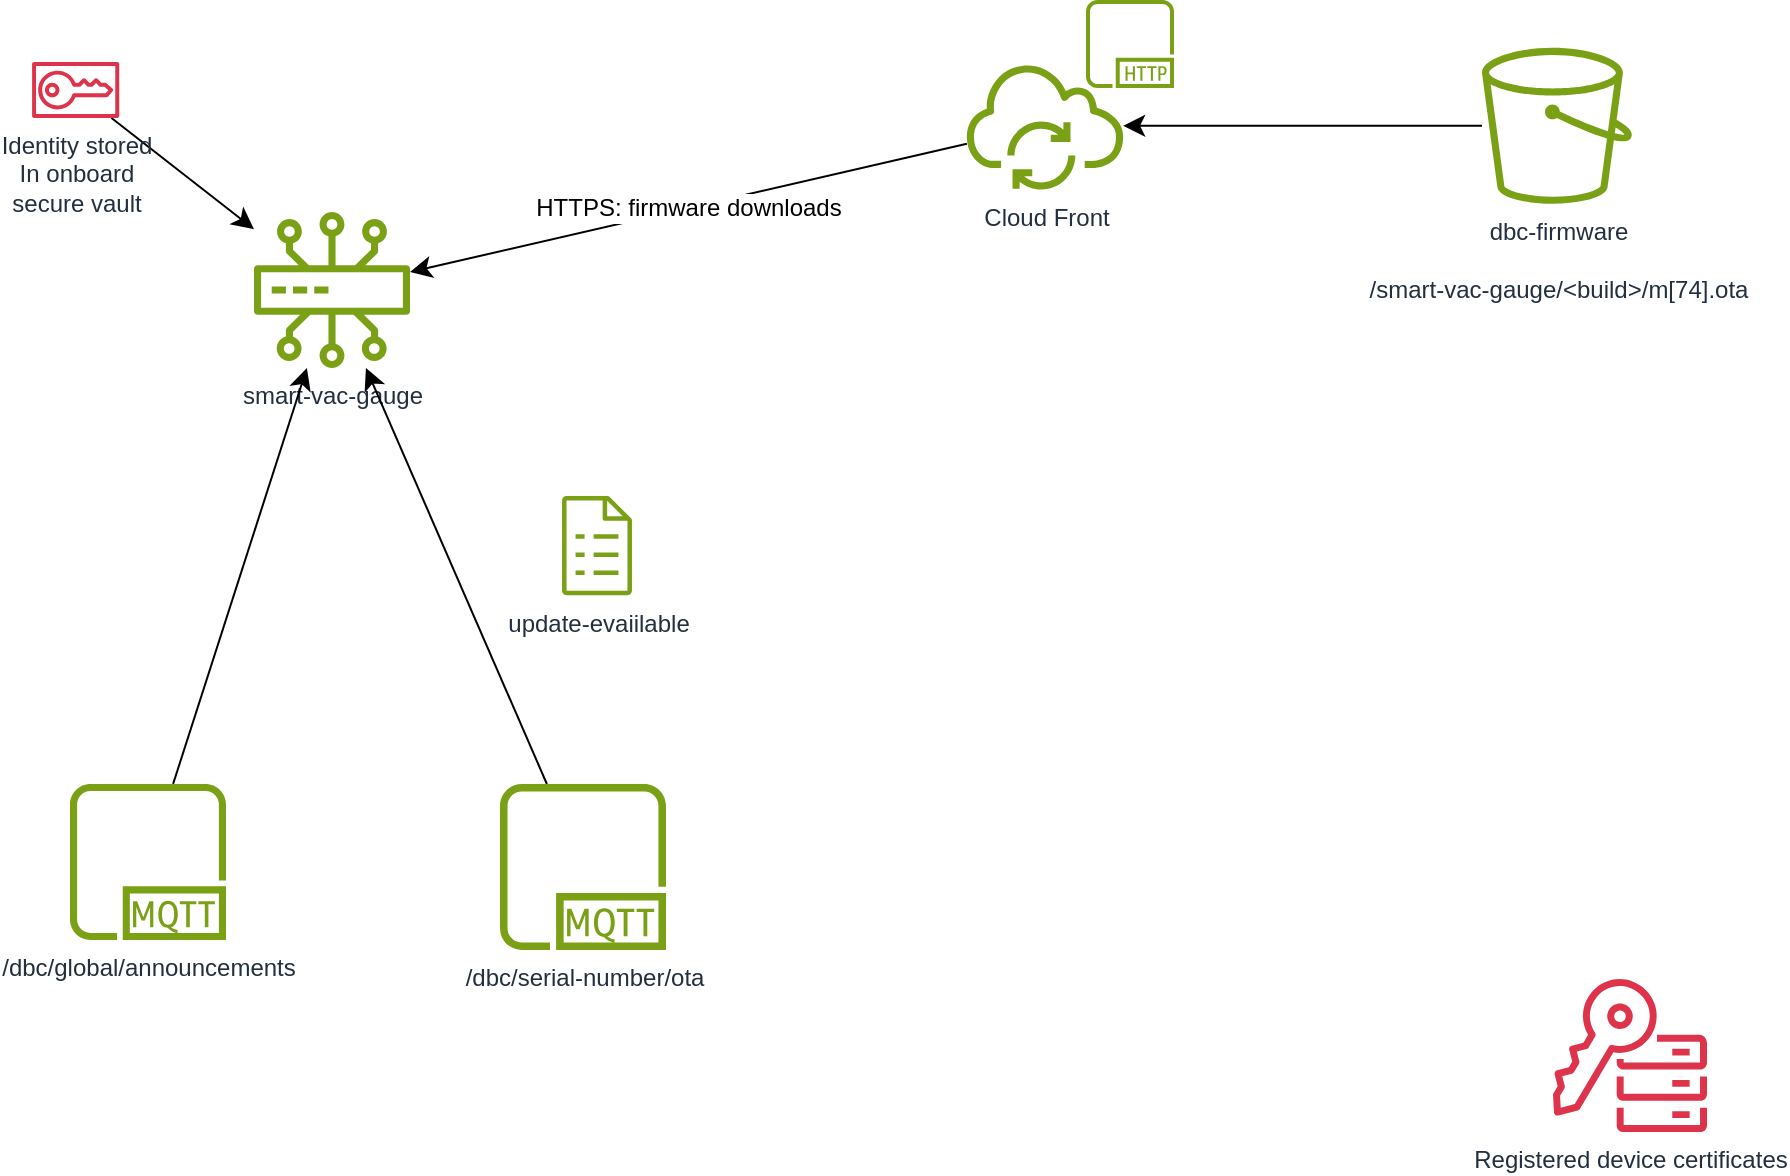 <mxfile version="24.7.5">
  <diagram name="Page-1" id="qHie082a5cEye1tV1nNR">
    <mxGraphModel dx="1520" dy="798" grid="0" gridSize="10" guides="1" tooltips="1" connect="1" arrows="1" fold="1" page="0" pageScale="1" pageWidth="827" pageHeight="1169" math="0" shadow="0">
      <root>
        <mxCell id="0" />
        <mxCell id="1" parent="0" />
        <mxCell id="YHbYcHCBXBletzS5WVZL-3" value="smart-vac-gauge" style="sketch=0;outlineConnect=0;fontColor=#232F3E;gradientColor=none;fillColor=#7AA116;strokeColor=none;dashed=0;verticalLabelPosition=bottom;verticalAlign=top;align=center;html=1;fontSize=12;fontStyle=0;aspect=fixed;pointerEvents=1;shape=mxgraph.aws4.iot_greengrass_protocol;" parent="1" vertex="1">
          <mxGeometry x="-21" y="228" width="78" height="78" as="geometry" />
        </mxCell>
        <mxCell id="ma-uwO6BuDiFPGGPyPgv-22" value="HTTPS: firmware downloads" style="edgeStyle=none;curved=1;rounded=0;orthogonalLoop=1;jettySize=auto;html=1;fontSize=12;startSize=8;endSize=8;" edge="1" parent="1" source="ma-uwO6BuDiFPGGPyPgv-1" target="YHbYcHCBXBletzS5WVZL-3">
          <mxGeometry relative="1" as="geometry" />
        </mxCell>
        <mxCell id="ma-uwO6BuDiFPGGPyPgv-1" value="Cloud Front" style="sketch=0;outlineConnect=0;fontColor=#232F3E;gradientColor=none;fillColor=#7AA116;strokeColor=none;dashed=0;verticalLabelPosition=bottom;verticalAlign=top;align=center;html=1;fontSize=12;fontStyle=0;aspect=fixed;pointerEvents=1;shape=mxgraph.aws4.iot_over_the_air_update;" vertex="1" parent="1">
          <mxGeometry x="335" y="153" width="79" height="63.81" as="geometry" />
        </mxCell>
        <mxCell id="ma-uwO6BuDiFPGGPyPgv-23" value="" style="edgeStyle=none;curved=1;rounded=0;orthogonalLoop=1;jettySize=auto;html=1;fontSize=12;startSize=8;endSize=8;" edge="1" parent="1" source="ma-uwO6BuDiFPGGPyPgv-2" target="YHbYcHCBXBletzS5WVZL-3">
          <mxGeometry relative="1" as="geometry" />
        </mxCell>
        <mxCell id="ma-uwO6BuDiFPGGPyPgv-2" value="/dbc/serial-number/ota" style="sketch=0;outlineConnect=0;fontColor=#232F3E;gradientColor=none;fillColor=#7AA116;strokeColor=none;dashed=0;verticalLabelPosition=bottom;verticalAlign=top;align=center;html=1;fontSize=12;fontStyle=0;aspect=fixed;pointerEvents=1;shape=mxgraph.aws4.mqtt_protocol;" vertex="1" parent="1">
          <mxGeometry x="102" y="514" width="83" height="83" as="geometry" />
        </mxCell>
        <mxCell id="ma-uwO6BuDiFPGGPyPgv-3" value="" style="sketch=0;outlineConnect=0;fontColor=#232F3E;gradientColor=none;fillColor=#7AA116;strokeColor=none;dashed=0;verticalLabelPosition=bottom;verticalAlign=top;align=center;html=1;fontSize=12;fontStyle=0;aspect=fixed;pointerEvents=1;shape=mxgraph.aws4.http_protocol;" vertex="1" parent="1">
          <mxGeometry x="395" y="122" width="44" height="44" as="geometry" />
        </mxCell>
        <mxCell id="ma-uwO6BuDiFPGGPyPgv-32" value="" style="edgeStyle=none;curved=1;rounded=0;orthogonalLoop=1;jettySize=auto;html=1;fontSize=12;startSize=8;endSize=8;" edge="1" parent="1" source="ma-uwO6BuDiFPGGPyPgv-5" target="ma-uwO6BuDiFPGGPyPgv-1">
          <mxGeometry relative="1" as="geometry" />
        </mxCell>
        <mxCell id="ma-uwO6BuDiFPGGPyPgv-5" value="dbc-firmware&lt;div&gt;&lt;br&gt;&lt;/div&gt;&lt;div&gt;/smart-vac-gauge/&amp;lt;build&amp;gt;/m[74].ota&lt;/div&gt;" style="sketch=0;outlineConnect=0;fontColor=#232F3E;gradientColor=none;fillColor=#7AA116;strokeColor=none;dashed=0;verticalLabelPosition=bottom;verticalAlign=top;align=center;html=1;fontSize=12;fontStyle=0;aspect=fixed;pointerEvents=1;shape=mxgraph.aws4.bucket;" vertex="1" parent="1">
          <mxGeometry x="593" y="145.9" width="75" height="78" as="geometry" />
        </mxCell>
        <mxCell id="ma-uwO6BuDiFPGGPyPgv-24" value="" style="edgeStyle=none;curved=1;rounded=0;orthogonalLoop=1;jettySize=auto;html=1;fontSize=12;startSize=8;endSize=8;" edge="1" parent="1" source="ma-uwO6BuDiFPGGPyPgv-8" target="YHbYcHCBXBletzS5WVZL-3">
          <mxGeometry relative="1" as="geometry" />
        </mxCell>
        <mxCell id="ma-uwO6BuDiFPGGPyPgv-8" value="/dbc/global/announcements" style="sketch=0;outlineConnect=0;fontColor=#232F3E;gradientColor=none;fillColor=#7AA116;strokeColor=none;dashed=0;verticalLabelPosition=bottom;verticalAlign=top;align=center;html=1;fontSize=12;fontStyle=0;aspect=fixed;pointerEvents=1;shape=mxgraph.aws4.mqtt_protocol;" vertex="1" parent="1">
          <mxGeometry x="-113" y="514" width="78" height="78" as="geometry" />
        </mxCell>
        <mxCell id="ma-uwO6BuDiFPGGPyPgv-14" value="update-evaiilable" style="sketch=0;outlineConnect=0;fontColor=#232F3E;gradientColor=none;fillColor=#7AA116;strokeColor=none;dashed=0;verticalLabelPosition=bottom;verticalAlign=top;align=center;html=1;fontSize=12;fontStyle=0;aspect=fixed;pointerEvents=1;shape=mxgraph.aws4.iot_greengrass_recipe;" vertex="1" parent="1">
          <mxGeometry x="133" y="370" width="35" height="49.64" as="geometry" />
        </mxCell>
        <mxCell id="ma-uwO6BuDiFPGGPyPgv-26" value="" style="edgeStyle=none;curved=1;rounded=0;orthogonalLoop=1;jettySize=auto;html=1;fontSize=12;startSize=8;endSize=8;" edge="1" parent="1" source="ma-uwO6BuDiFPGGPyPgv-15" target="YHbYcHCBXBletzS5WVZL-3">
          <mxGeometry relative="1" as="geometry" />
        </mxCell>
        <mxCell id="ma-uwO6BuDiFPGGPyPgv-15" value="Identity stored&lt;div&gt;In onboard&lt;/div&gt;&lt;div&gt;secure vault&lt;/div&gt;" style="sketch=0;outlineConnect=0;fontColor=#232F3E;gradientColor=none;fillColor=#DD344C;strokeColor=none;dashed=0;verticalLabelPosition=bottom;verticalAlign=top;align=center;html=1;fontSize=12;fontStyle=0;aspect=fixed;pointerEvents=1;shape=mxgraph.aws4.sts;" vertex="1" parent="1">
          <mxGeometry x="-132" y="153" width="43.65" height="27.97" as="geometry" />
        </mxCell>
        <mxCell id="ma-uwO6BuDiFPGGPyPgv-16" value="Registered device certificates" style="sketch=0;outlineConnect=0;fontColor=#232F3E;gradientColor=none;fillColor=#DD344C;strokeColor=none;dashed=0;verticalLabelPosition=bottom;verticalAlign=top;align=center;html=1;fontSize=12;fontStyle=0;aspect=fixed;pointerEvents=1;shape=mxgraph.aws4.key_management_service_external_key_store;" vertex="1" parent="1">
          <mxGeometry x="628" y="610" width="78" height="78" as="geometry" />
        </mxCell>
      </root>
    </mxGraphModel>
  </diagram>
</mxfile>
